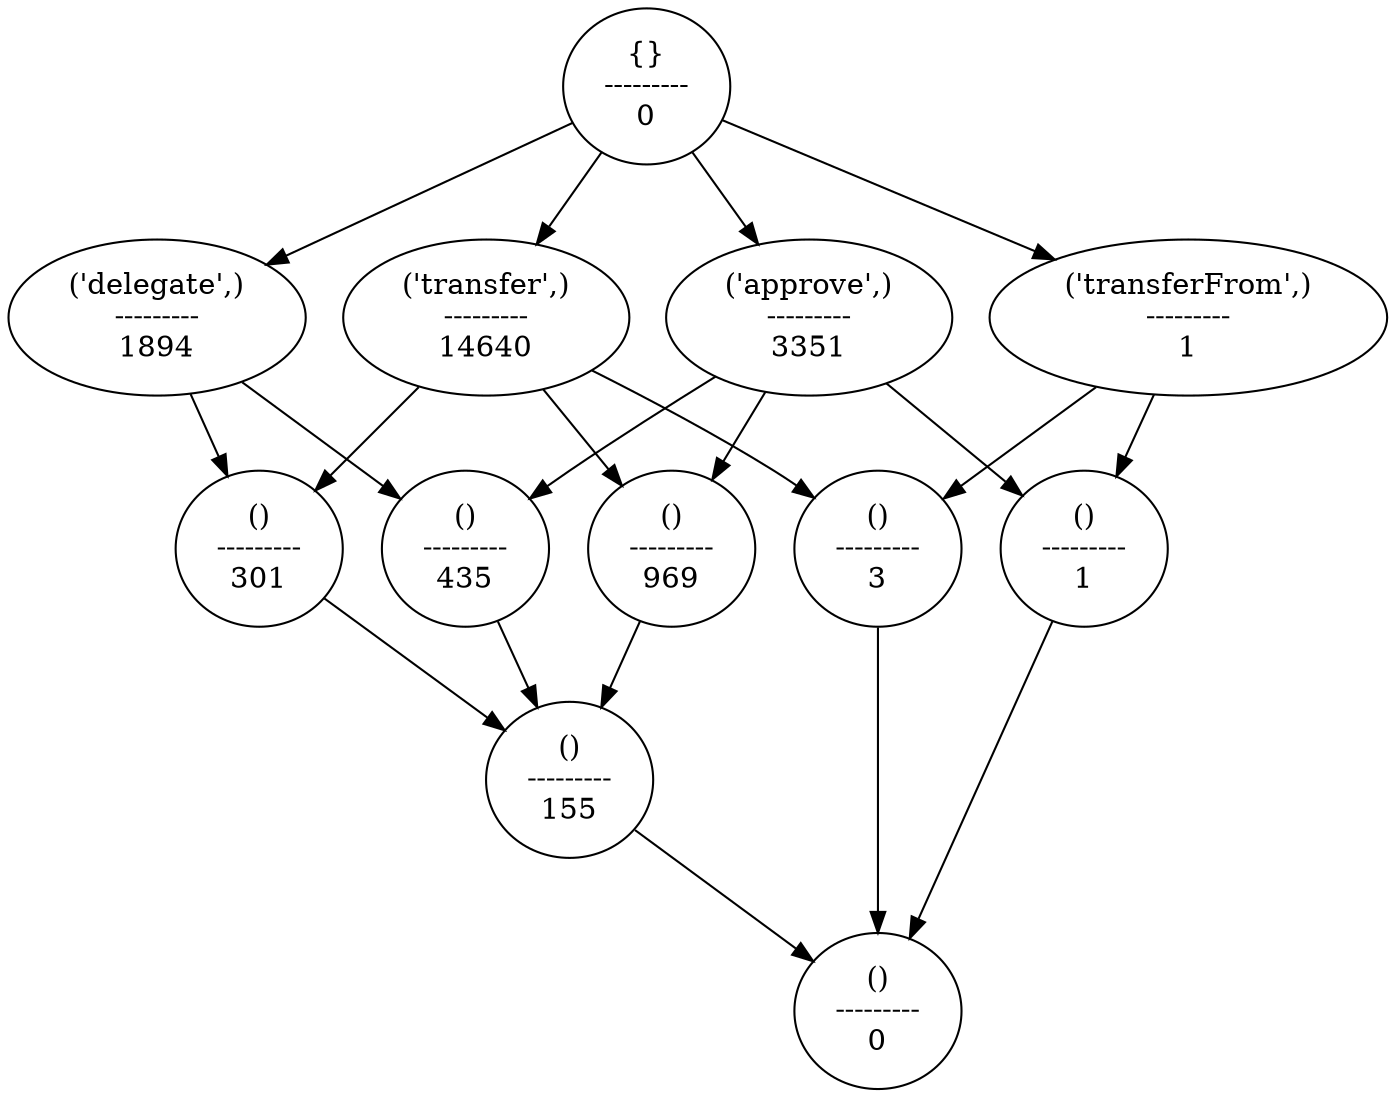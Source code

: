 strict digraph  {
"{}\n---------\n0";
"('transfer',)\n---------\n14640";
"()\n---------\n969";
"()\n---------\n155";
"()\n---------\n0";
"()\n---------\n301";
"()\n---------\n3";
"('approve',)\n---------\n3351";
"()\n---------\n435";
"()\n---------\n1";
"('delegate',)\n---------\n1894";
"('transferFrom',)\n---------\n1";
"{}\n---------\n0" -> "('transfer',)\n---------\n14640";
"{}\n---------\n0" -> "('approve',)\n---------\n3351";
"{}\n---------\n0" -> "('delegate',)\n---------\n1894";
"{}\n---------\n0" -> "('transferFrom',)\n---------\n1";
"('transfer',)\n---------\n14640" -> "()\n---------\n969";
"('transfer',)\n---------\n14640" -> "()\n---------\n301";
"('transfer',)\n---------\n14640" -> "()\n---------\n3";
"()\n---------\n969" -> "()\n---------\n155";
"()\n---------\n155" -> "()\n---------\n0";
"()\n---------\n301" -> "()\n---------\n155";
"()\n---------\n3" -> "()\n---------\n0";
"('approve',)\n---------\n3351" -> "()\n---------\n969";
"('approve',)\n---------\n3351" -> "()\n---------\n435";
"('approve',)\n---------\n3351" -> "()\n---------\n1";
"()\n---------\n435" -> "()\n---------\n155";
"()\n---------\n1" -> "()\n---------\n0";
"('delegate',)\n---------\n1894" -> "()\n---------\n435";
"('delegate',)\n---------\n1894" -> "()\n---------\n301";
"('transferFrom',)\n---------\n1" -> "()\n---------\n3";
"('transferFrom',)\n---------\n1" -> "()\n---------\n1";
}
